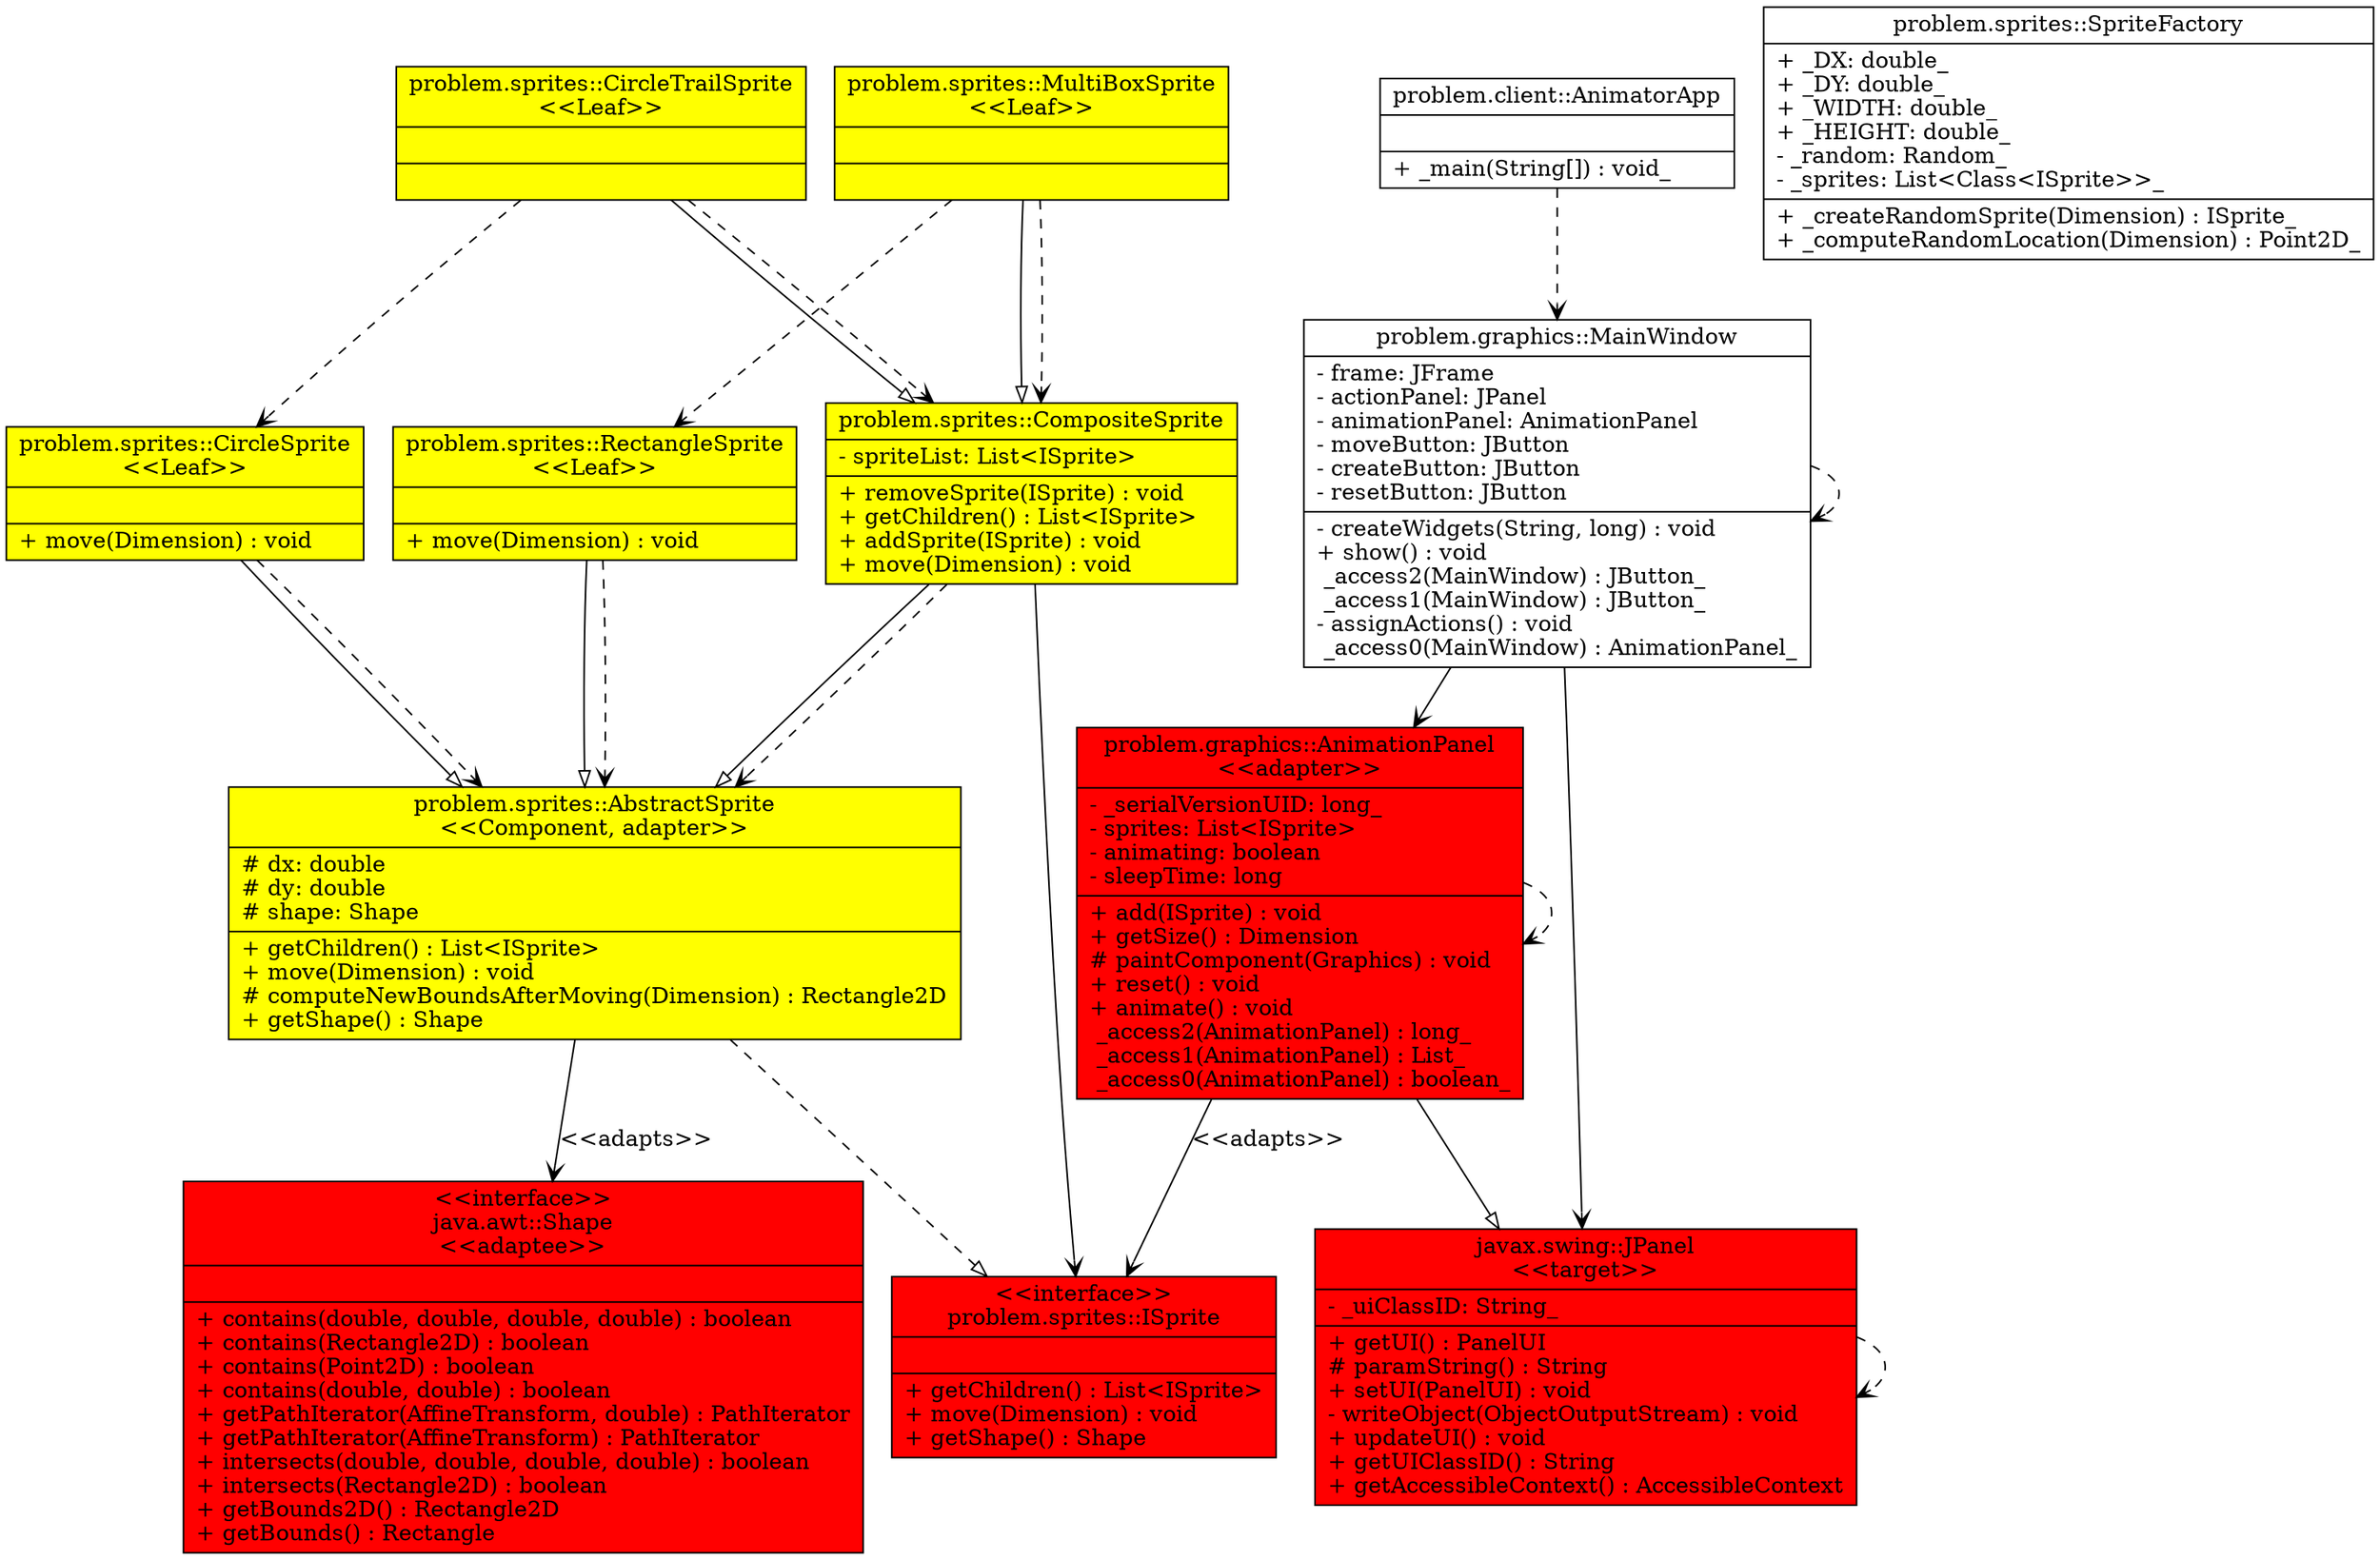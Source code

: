 digraph G{
	node [shape = "record"]
javaawtShape [
	label = "{\<\<interface\>\>\njava.awt::Shape\n\<\<adaptee\>\>|
	|
	+ contains(double, double, double, double) : boolean\l
	+ contains(Rectangle2D) : boolean\l
	+ contains(Point2D) : boolean\l
	+ contains(double, double) : boolean\l
	+ getPathIterator(AffineTransform, double) : PathIterator\l
	+ getPathIterator(AffineTransform) : PathIterator\l
	+ intersects(double, double, double, double) : boolean\l
	+ intersects(Rectangle2D) : boolean\l
	+ getBounds2D() : Rectangle2D\l
	+ getBounds() : Rectangle\l
	}"
	style = "filled"
fillcolor = red]
problemspritesCompositeSprite [
	label = "{problem.sprites::CompositeSprite\n\<\<Composite\>\>|
	- spriteList: List\<ISprite\>\l
	|
	+ removeSprite(ISprite) : void\l
	+ getChildren() : List\<ISprite\>\l
	+ addSprite(ISprite) : void\l
	+ move(Dimension) : void\l
	}"
	style = "filled"
fillcolor = "yellow"]
problemgraphicsMainWindow [
	label = "{problem.graphics::MainWindow|
	- frame: JFrame\l
	- actionPanel: JPanel\l
	- animationPanel: AnimationPanel\l
	- moveButton: JButton\l
	- createButton: JButton\l
	- resetButton: JButton\l
	|
	- createWidgets(String, long) : void\l
	+ show() : void\l
	 _access2(MainWindow) : JButton_\l
	 _access1(MainWindow) : JButton_\l
	- assignActions() : void\l
	 _access0(MainWindow) : AnimationPanel_\l
	}"
	]
problemclientAnimatorApp [
	label = "{problem.client::AnimatorApp|
	|
	+ _main(String[]) : void_\l
	}"
	]
problemspritesISprite [
	label = "{\<\<interface\>\>\nproblem.sprites::ISprite\n\<\<target, adaptee, Component\>\>|
	|
	+ getChildren() : List\<ISprite\>\l
	+ move(Dimension) : void\l
	+ getShape() : Shape\l
	}"
	style = "filled"
fillcolor = red]
problemspritesAbstractSprite [
	label = "{problem.sprites::AbstractSprite\n\<\<Component, adapter\>\>|
	# dx: double\l
	# dy: double\l
	# shape: Shape\l
	|
	+ getChildren() : List\<ISprite\>\l
	+ move(Dimension) : void\l
	# computeNewBoundsAfterMoving(Dimension) : Rectangle2D\l
	+ getShape() : Shape\l
	}"
	style = "filled"
fillcolor = "yellow"]
problemspritesMultiBoxSprite [
	label = "{problem.sprites::MultiBoxSprite\n\<\<Leaf\>\>|
	|
	}"
	style = "filled"
fillcolor = "yellow"]
javaxswingJPanel [
	label = "{javax.swing::JPanel\n\<\<target\>\>|
	- _uiClassID: String_\l
	|
	+ getUI() : PanelUI\l
	# paramString() : String\l
	+ setUI(PanelUI) : void\l
	- writeObject(ObjectOutputStream) : void\l
	+ updateUI() : void\l
	+ getUIClassID() : String\l
	+ getAccessibleContext() : AccessibleContext\l
	}"
	style = "filled"
fillcolor = red]
problemspritesISprite [
	label = "{\<\<interface\>\>\nproblem.sprites::ISprite|
	|
	+ getChildren() : List\<ISprite\>\l
	+ move(Dimension) : void\l
	+ getShape() : Shape\l
	}"
	]
problemspritesCompositeSprite [
	label = "{problem.sprites::CompositeSprite|
	- spriteList: List\<ISprite\>\l
	|
	+ removeSprite(ISprite) : void\l
	+ getChildren() : List\<ISprite\>\l
	+ addSprite(ISprite) : void\l
	+ move(Dimension) : void\l
	}"
	]
problemspritesCircleSprite [
	label = "{problem.sprites::CircleSprite\n\<\<Leaf\>\>|
	|
	+ move(Dimension) : void\l
	}"
	style = "filled"
fillcolor = "yellow"]
problemspritesRectangleSprite [
	label = "{problem.sprites::RectangleSprite\n\<\<Leaf\>\>|
	|
	+ move(Dimension) : void\l
	}"
	style = "filled"
fillcolor = "yellow"]
problemspritesSpriteFactory [
	label = "{problem.sprites::SpriteFactory|
	+ _DX: double_\l
	+ _DY: double_\l
	+ _WIDTH: double_\l
	+ _HEIGHT: double_\l
	- _random: Random_\l
	- _sprites: List\<Class\<ISprite\>\>_\l
	|
	+ _createRandomSprite(Dimension) : ISprite_\l
	+ _computeRandomLocation(Dimension) : Point2D_\l
	}"
	]
problemgraphicsAnimationPanel [
	label = "{problem.graphics::AnimationPanel\n\<\<adapter\>\>|
	- _serialVersionUID: long_\l
	- sprites: List\<ISprite\>\l
	- animating: boolean\l
	- sleepTime: long\l
	|
	+ add(ISprite) : void\l
	+ getSize() : Dimension\l
	# paintComponent(Graphics) : void\l
	+ reset() : void\l
	+ animate() : void\l
	 _access2(AnimationPanel) : long_\l
	 _access1(AnimationPanel) : List_\l
	 _access0(AnimationPanel) : boolean_\l
	}"
	style = "filled"
fillcolor = red]
problemspritesCircleTrailSprite [
	label = "{problem.sprites::CircleTrailSprite\n\<\<Leaf\>\>|
	|
	}"
	style = "filled"
fillcolor = "yellow"]
	edge [style = "solid"] [arrowhead = "empty"]
	[label = ""]problemspritesCompositeSprite->problemspritesAbstractSprite
	edge [style = "solid"] [arrowhead = "open"]
	[label = ""]problemspritesCompositeSprite->problemspritesISprite
	edge [style = "dashed"] [arrowhead = "open"]
	[label = ""]problemspritesCompositeSprite->problemspritesAbstractSprite
	edge [style = "solid"] [arrowhead = "open"]
	[label = ""]problemgraphicsMainWindow->javaxswingJPanel
	edge [style = "solid"] [arrowhead = "open"]
	[label = ""]problemgraphicsMainWindow->problemgraphicsAnimationPanel
	edge [style = "dashed"] [arrowhead = "open"]
	[label = ""]problemgraphicsMainWindow->problemgraphicsMainWindow
	edge [style = "dashed"] [arrowhead = "open"]
	[label = ""]problemclientAnimatorApp->problemgraphicsMainWindow
	edge [style = "solid"] [arrowhead = "open"]
	[label = "\<\<adapts\>\>"]problemspritesAbstractSprite->javaawtShape
	edge [style = "dashed"] [arrowhead = "empty"]
	[label = ""]problemspritesAbstractSprite->problemspritesISprite
	edge [style = "solid"] [arrowhead = "empty"]
	[label = ""]problemspritesMultiBoxSprite->problemspritesCompositeSprite
	edge [style = "dashed"] [arrowhead = "open"]
	[label = ""]problemspritesMultiBoxSprite->problemspritesCompositeSprite
	edge [style = "dashed"] [arrowhead = "open"]
	[label = ""]problemspritesMultiBoxSprite->problemspritesRectangleSprite
	edge [style = "dashed"] [arrowhead = "open"]
	[label = ""]javaxswingJPanel->javaxswingJPanel
	edge [style = "solid"] [arrowhead = "empty"]
	[label = ""]problemspritesCircleSprite->problemspritesAbstractSprite
	edge [style = "dashed"] [arrowhead = "open"]
	[label = ""]problemspritesCircleSprite->problemspritesAbstractSprite
	edge [style = "solid"] [arrowhead = "empty"]
	[label = ""]problemspritesRectangleSprite->problemspritesAbstractSprite
	edge [style = "dashed"] [arrowhead = "open"]
	[label = ""]problemspritesRectangleSprite->problemspritesAbstractSprite
	edge [style = "solid"] [arrowhead = "empty"]
	[label = ""]problemgraphicsAnimationPanel->javaxswingJPanel
	edge [style = "solid"] [arrowhead = "open"]
	[label = "\<\<adapts\>\>"]problemgraphicsAnimationPanel->problemspritesISprite
	edge [style = "dashed"] [arrowhead = "open"]
	[label = ""]problemgraphicsAnimationPanel->problemgraphicsAnimationPanel
	edge [style = "solid"] [arrowhead = "empty"]
	[label = ""]problemspritesCircleTrailSprite->problemspritesCompositeSprite
	edge [style = "dashed"] [arrowhead = "open"]
	[label = ""]problemspritesCircleTrailSprite->problemspritesCompositeSprite
	edge [style = "dashed"] [arrowhead = "open"]
	[label = ""]problemspritesCircleTrailSprite->problemspritesCircleSprite
}